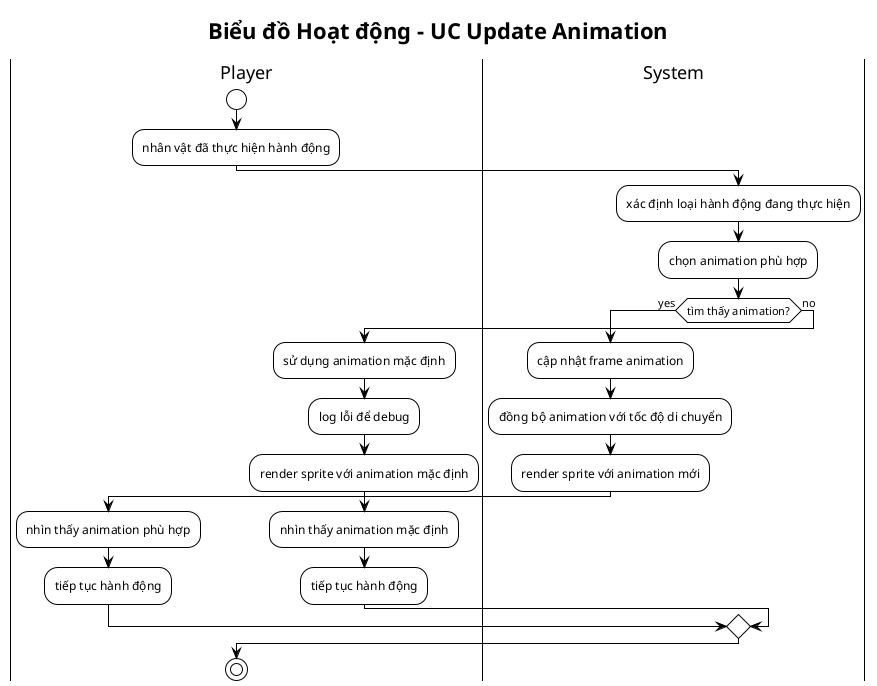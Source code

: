 @startuml Activity_UC3_Update_Animation
!theme plain

title Biểu đồ Hoạt động - UC Update Animation

|Player|
start
:nhân vật đã thực hiện hành động;

|System|
:xác định loại hành động đang thực hiện;
:chọn animation phù hợp;

if (tìm thấy animation?) then (yes)
  :cập nhật frame animation;
  :đồng bộ animation với tốc độ di chuyển;
  :render sprite với animation mới;
  
  |Player|
  :nhìn thấy animation phù hợp;
  :tiếp tục hành động;
  
else (no)
  :sử dụng animation mặc định;
  :log lỗi để debug;
  :render sprite với animation mặc định;
  
  |Player|
  :nhìn thấy animation mặc định;
  :tiếp tục hành động;
endif

stop

@enduml


